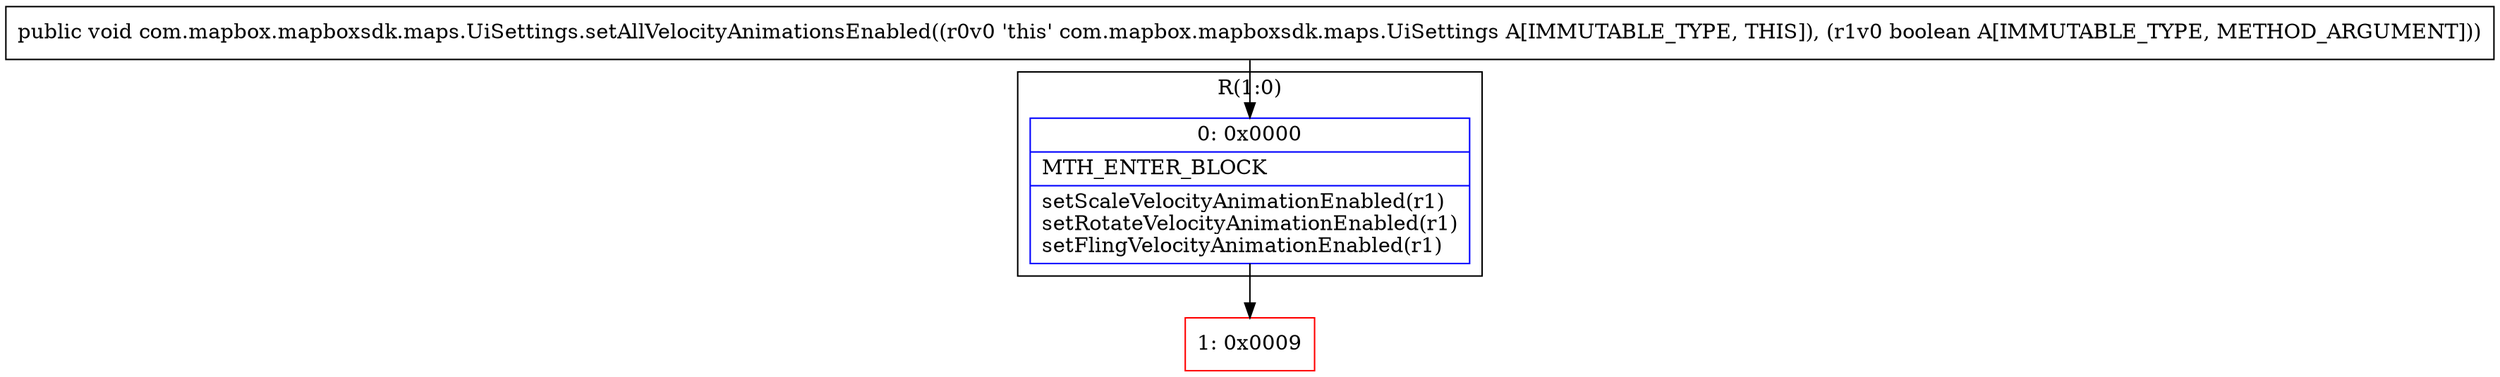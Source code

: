 digraph "CFG forcom.mapbox.mapboxsdk.maps.UiSettings.setAllVelocityAnimationsEnabled(Z)V" {
subgraph cluster_Region_2071461430 {
label = "R(1:0)";
node [shape=record,color=blue];
Node_0 [shape=record,label="{0\:\ 0x0000|MTH_ENTER_BLOCK\l|setScaleVelocityAnimationEnabled(r1)\lsetRotateVelocityAnimationEnabled(r1)\lsetFlingVelocityAnimationEnabled(r1)\l}"];
}
Node_1 [shape=record,color=red,label="{1\:\ 0x0009}"];
MethodNode[shape=record,label="{public void com.mapbox.mapboxsdk.maps.UiSettings.setAllVelocityAnimationsEnabled((r0v0 'this' com.mapbox.mapboxsdk.maps.UiSettings A[IMMUTABLE_TYPE, THIS]), (r1v0 boolean A[IMMUTABLE_TYPE, METHOD_ARGUMENT])) }"];
MethodNode -> Node_0;
Node_0 -> Node_1;
}

